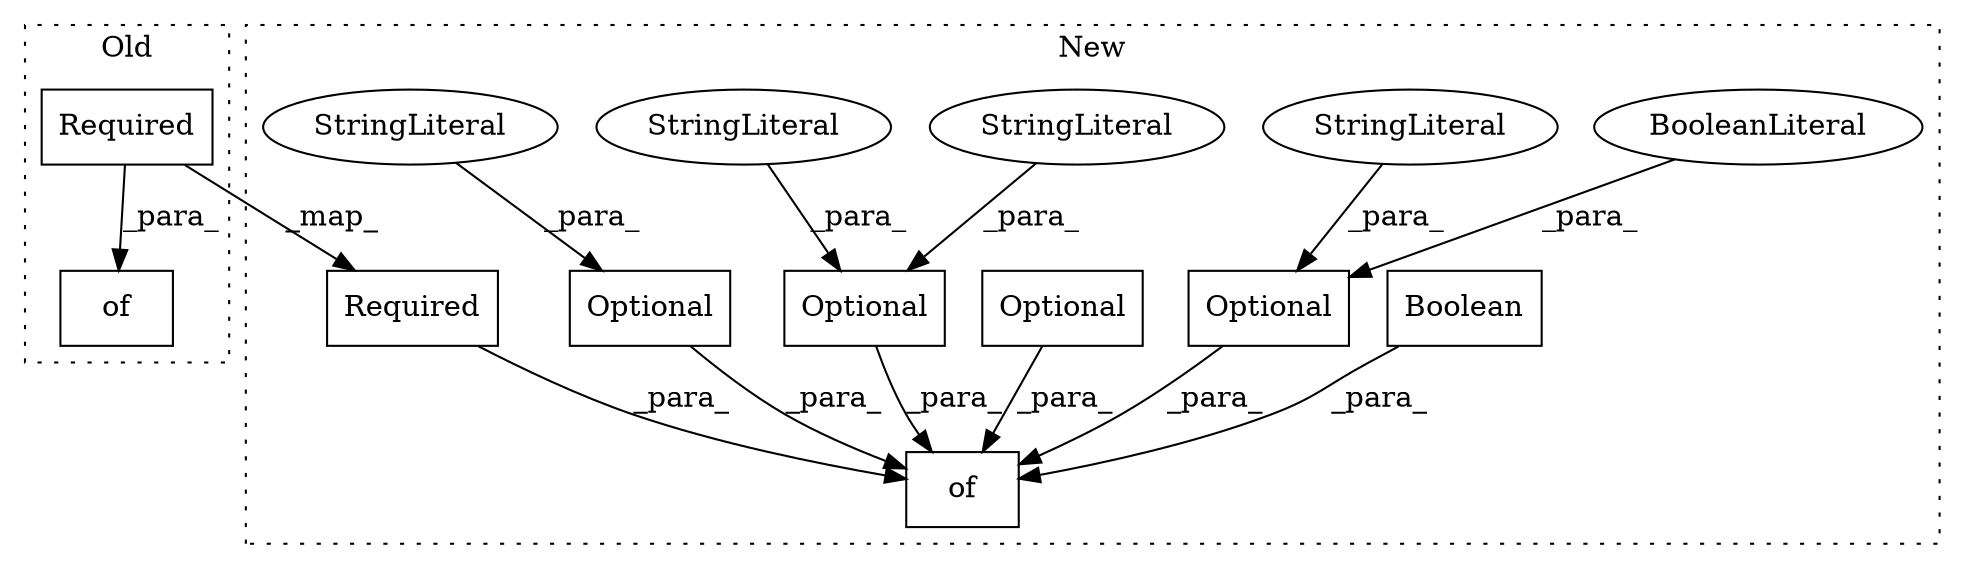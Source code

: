 digraph G {
subgraph cluster0 {
1 [label="of" a="32" s="4343,4405" l="3,1" shape="box"];
13 [label="Required" a="32" s="4346,4361" l="9,1" shape="box"];
label = "Old";
style="dotted";
}
subgraph cluster1 {
2 [label="Boolean" a="32" s="5013" l="9" shape="box"];
3 [label="of" a="32" s="4863,5058" l="3,1" shape="box"];
4 [label="Optional" a="32" s="4984,5011" l="9,1" shape="box"];
5 [label="BooleanLiteral" a="9" s="5006" l="5" shape="ellipse"];
6 [label="Optional" a="32" s="5023,5050" l="9,1" shape="box"];
7 [label="StringLiteral" a="45" s="4993" l="12" shape="ellipse"];
8 [label="Optional" a="32" s="4890,4908" l="9,1" shape="box"];
9 [label="StringLiteral" a="45" s="5032" l="15" shape="ellipse"];
10 [label="Optional" a="32" s="4917,4939" l="9,1" shape="box"];
11 [label="StringLiteral" a="45" s="5048" l="2" shape="ellipse"];
12 [label="StringLiteral" a="45" s="4926" l="10" shape="ellipse"];
14 [label="Required" a="32" s="4866,4881" l="9,1" shape="box"];
label = "New";
style="dotted";
}
2 -> 3 [label="_para_"];
4 -> 3 [label="_para_"];
5 -> 4 [label="_para_"];
6 -> 3 [label="_para_"];
7 -> 4 [label="_para_"];
8 -> 3 [label="_para_"];
9 -> 6 [label="_para_"];
10 -> 3 [label="_para_"];
11 -> 6 [label="_para_"];
12 -> 10 [label="_para_"];
13 -> 1 [label="_para_"];
13 -> 14 [label="_map_"];
14 -> 3 [label="_para_"];
}